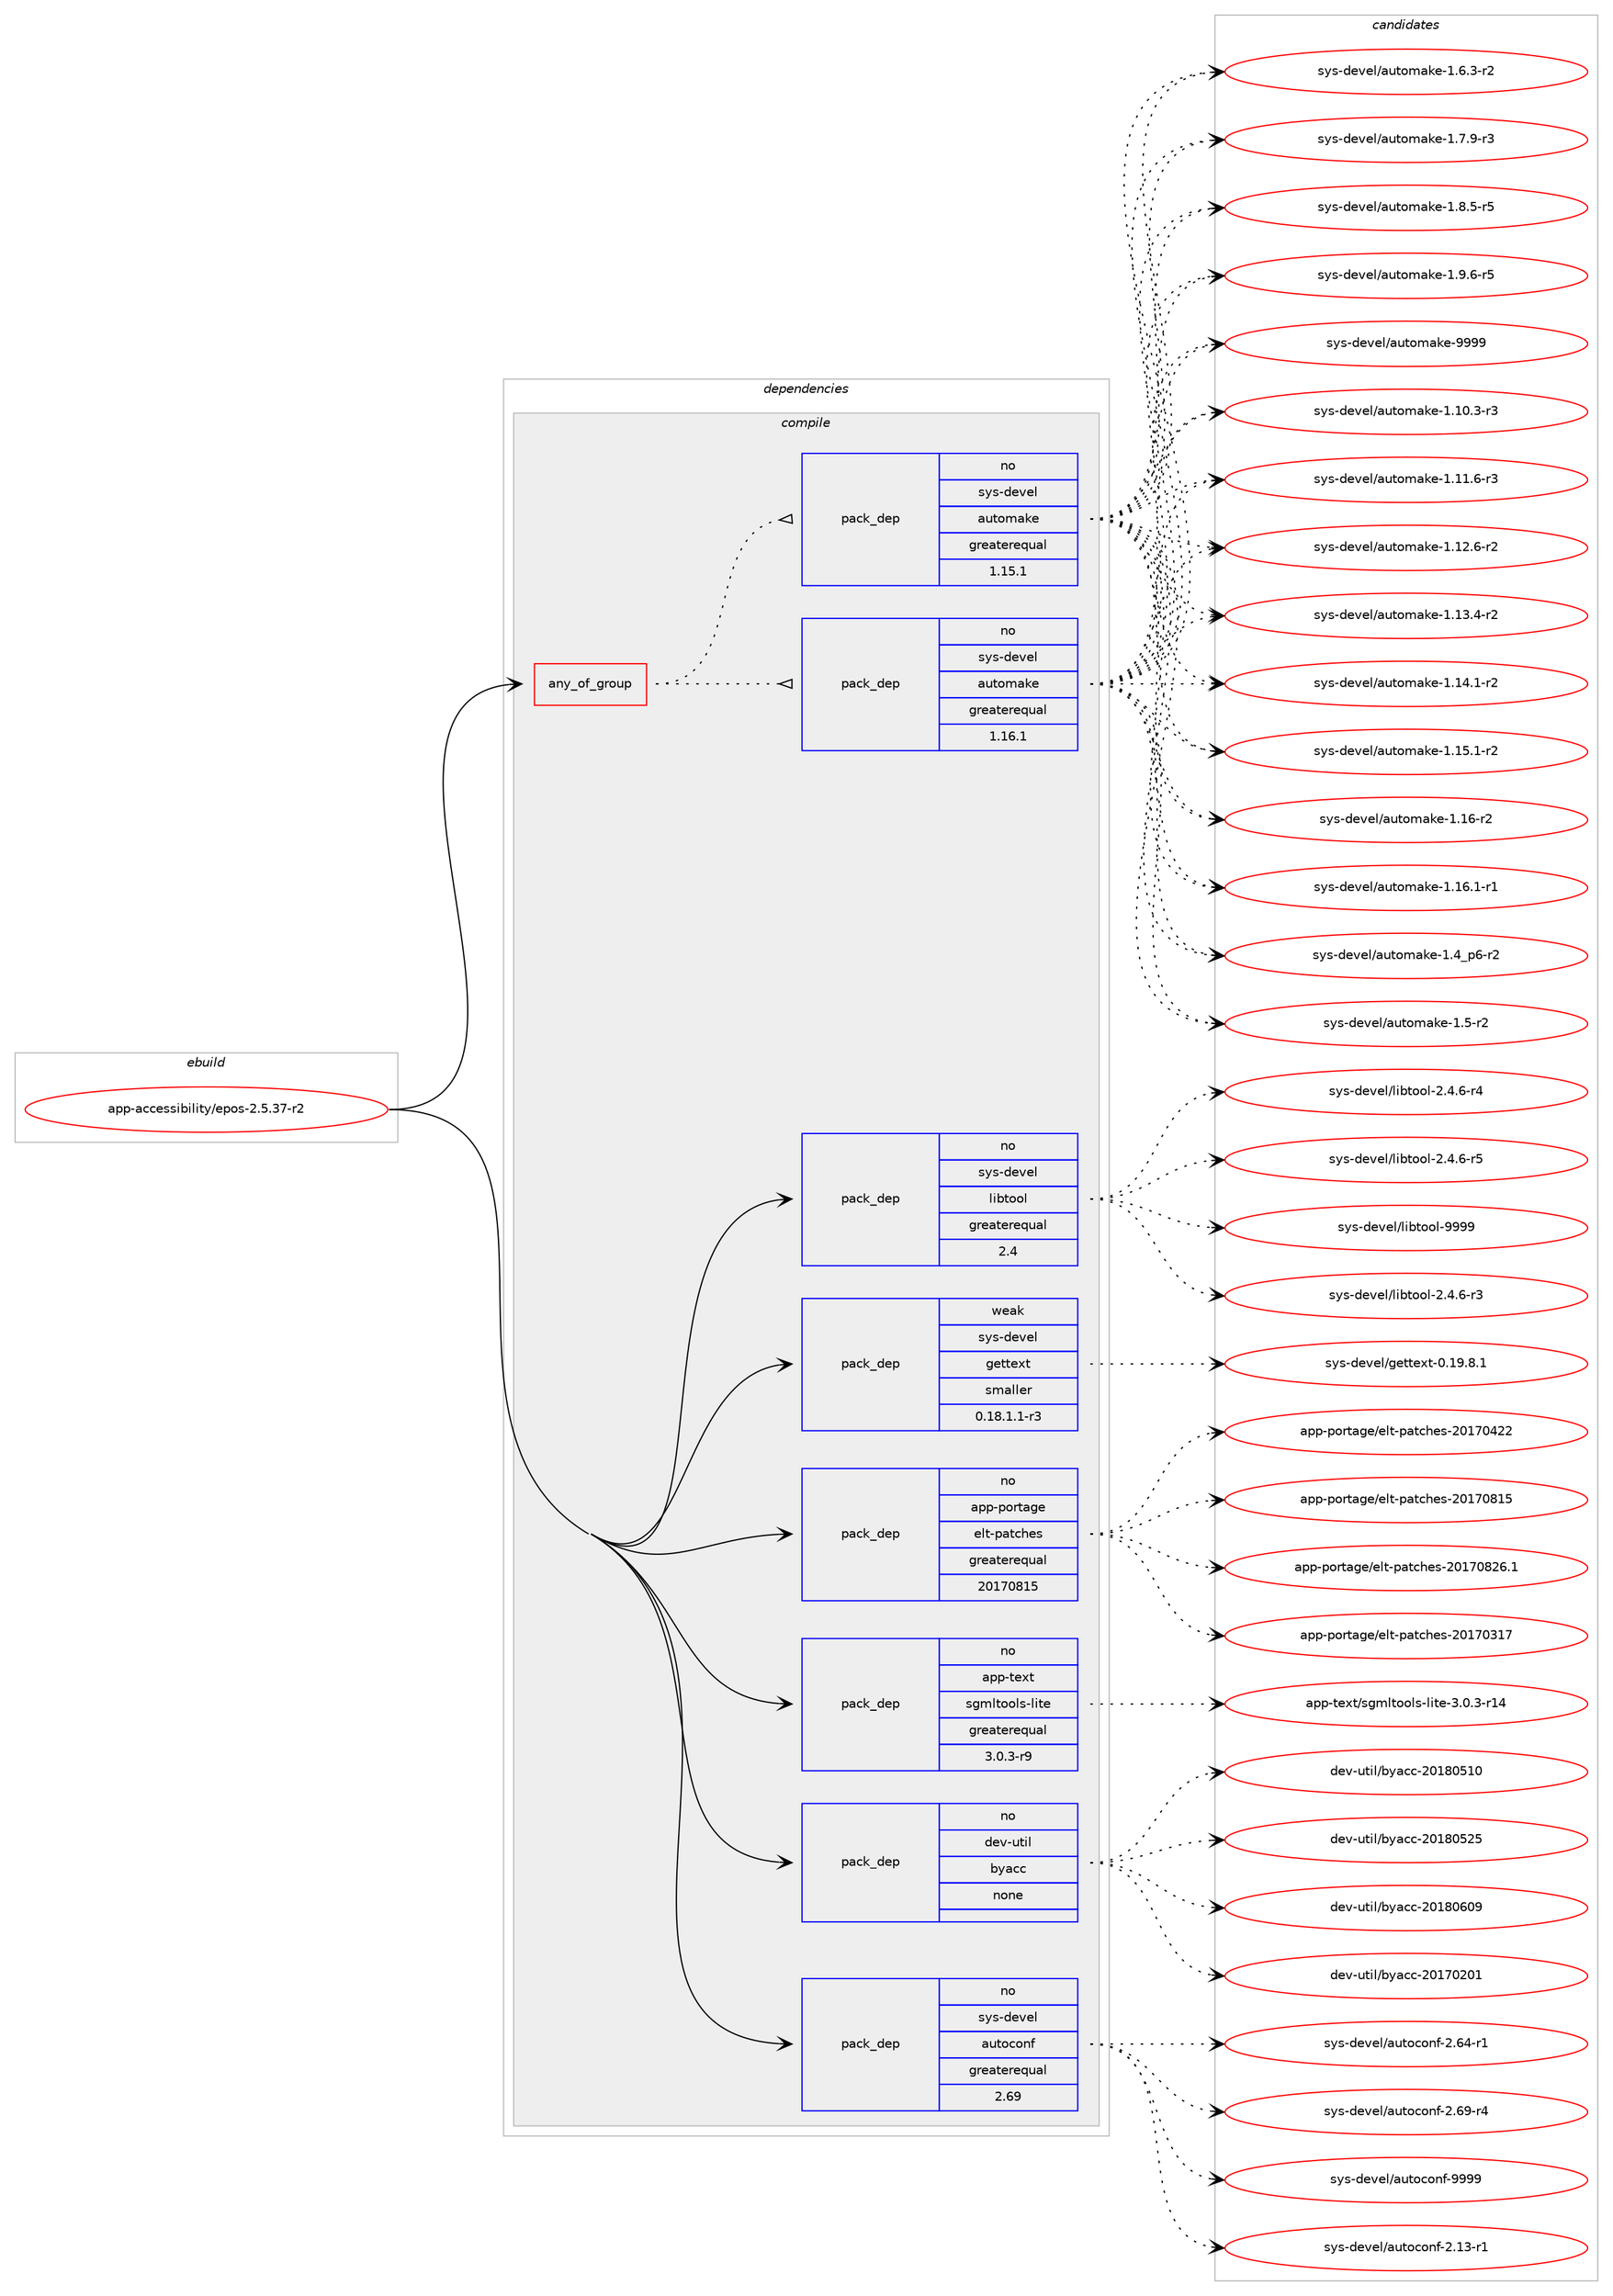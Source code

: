 digraph prolog {

# *************
# Graph options
# *************

newrank=true;
concentrate=true;
compound=true;
graph [rankdir=LR,fontname=Helvetica,fontsize=10,ranksep=1.5];#, ranksep=2.5, nodesep=0.2];
edge  [arrowhead=vee];
node  [fontname=Helvetica,fontsize=10];

# **********
# The ebuild
# **********

subgraph cluster_leftcol {
color=gray;
rank=same;
label=<<i>ebuild</i>>;
id [label="app-accessibility/epos-2.5.37-r2", color=red, width=4, href="../app-accessibility/epos-2.5.37-r2.svg"];
}

# ****************
# The dependencies
# ****************

subgraph cluster_midcol {
color=gray;
label=<<i>dependencies</i>>;
subgraph cluster_compile {
fillcolor="#eeeeee";
style=filled;
label=<<i>compile</i>>;
subgraph any19042 {
dependency1263136 [label=<<TABLE BORDER="0" CELLBORDER="1" CELLSPACING="0" CELLPADDING="4"><TR><TD CELLPADDING="10">any_of_group</TD></TR></TABLE>>, shape=none, color=red];subgraph pack899090 {
dependency1263137 [label=<<TABLE BORDER="0" CELLBORDER="1" CELLSPACING="0" CELLPADDING="4" WIDTH="220"><TR><TD ROWSPAN="6" CELLPADDING="30">pack_dep</TD></TR><TR><TD WIDTH="110">no</TD></TR><TR><TD>sys-devel</TD></TR><TR><TD>automake</TD></TR><TR><TD>greaterequal</TD></TR><TR><TD>1.16.1</TD></TR></TABLE>>, shape=none, color=blue];
}
dependency1263136:e -> dependency1263137:w [weight=20,style="dotted",arrowhead="oinv"];
subgraph pack899091 {
dependency1263138 [label=<<TABLE BORDER="0" CELLBORDER="1" CELLSPACING="0" CELLPADDING="4" WIDTH="220"><TR><TD ROWSPAN="6" CELLPADDING="30">pack_dep</TD></TR><TR><TD WIDTH="110">no</TD></TR><TR><TD>sys-devel</TD></TR><TR><TD>automake</TD></TR><TR><TD>greaterequal</TD></TR><TR><TD>1.15.1</TD></TR></TABLE>>, shape=none, color=blue];
}
dependency1263136:e -> dependency1263138:w [weight=20,style="dotted",arrowhead="oinv"];
}
id:e -> dependency1263136:w [weight=20,style="solid",arrowhead="vee"];
subgraph pack899092 {
dependency1263139 [label=<<TABLE BORDER="0" CELLBORDER="1" CELLSPACING="0" CELLPADDING="4" WIDTH="220"><TR><TD ROWSPAN="6" CELLPADDING="30">pack_dep</TD></TR><TR><TD WIDTH="110">no</TD></TR><TR><TD>app-portage</TD></TR><TR><TD>elt-patches</TD></TR><TR><TD>greaterequal</TD></TR><TR><TD>20170815</TD></TR></TABLE>>, shape=none, color=blue];
}
id:e -> dependency1263139:w [weight=20,style="solid",arrowhead="vee"];
subgraph pack899093 {
dependency1263140 [label=<<TABLE BORDER="0" CELLBORDER="1" CELLSPACING="0" CELLPADDING="4" WIDTH="220"><TR><TD ROWSPAN="6" CELLPADDING="30">pack_dep</TD></TR><TR><TD WIDTH="110">no</TD></TR><TR><TD>app-text</TD></TR><TR><TD>sgmltools-lite</TD></TR><TR><TD>greaterequal</TD></TR><TR><TD>3.0.3-r9</TD></TR></TABLE>>, shape=none, color=blue];
}
id:e -> dependency1263140:w [weight=20,style="solid",arrowhead="vee"];
subgraph pack899094 {
dependency1263141 [label=<<TABLE BORDER="0" CELLBORDER="1" CELLSPACING="0" CELLPADDING="4" WIDTH="220"><TR><TD ROWSPAN="6" CELLPADDING="30">pack_dep</TD></TR><TR><TD WIDTH="110">no</TD></TR><TR><TD>dev-util</TD></TR><TR><TD>byacc</TD></TR><TR><TD>none</TD></TR><TR><TD></TD></TR></TABLE>>, shape=none, color=blue];
}
id:e -> dependency1263141:w [weight=20,style="solid",arrowhead="vee"];
subgraph pack899095 {
dependency1263142 [label=<<TABLE BORDER="0" CELLBORDER="1" CELLSPACING="0" CELLPADDING="4" WIDTH="220"><TR><TD ROWSPAN="6" CELLPADDING="30">pack_dep</TD></TR><TR><TD WIDTH="110">no</TD></TR><TR><TD>sys-devel</TD></TR><TR><TD>autoconf</TD></TR><TR><TD>greaterequal</TD></TR><TR><TD>2.69</TD></TR></TABLE>>, shape=none, color=blue];
}
id:e -> dependency1263142:w [weight=20,style="solid",arrowhead="vee"];
subgraph pack899096 {
dependency1263143 [label=<<TABLE BORDER="0" CELLBORDER="1" CELLSPACING="0" CELLPADDING="4" WIDTH="220"><TR><TD ROWSPAN="6" CELLPADDING="30">pack_dep</TD></TR><TR><TD WIDTH="110">no</TD></TR><TR><TD>sys-devel</TD></TR><TR><TD>libtool</TD></TR><TR><TD>greaterequal</TD></TR><TR><TD>2.4</TD></TR></TABLE>>, shape=none, color=blue];
}
id:e -> dependency1263143:w [weight=20,style="solid",arrowhead="vee"];
subgraph pack899097 {
dependency1263144 [label=<<TABLE BORDER="0" CELLBORDER="1" CELLSPACING="0" CELLPADDING="4" WIDTH="220"><TR><TD ROWSPAN="6" CELLPADDING="30">pack_dep</TD></TR><TR><TD WIDTH="110">weak</TD></TR><TR><TD>sys-devel</TD></TR><TR><TD>gettext</TD></TR><TR><TD>smaller</TD></TR><TR><TD>0.18.1.1-r3</TD></TR></TABLE>>, shape=none, color=blue];
}
id:e -> dependency1263144:w [weight=20,style="solid",arrowhead="vee"];
}
subgraph cluster_compileandrun {
fillcolor="#eeeeee";
style=filled;
label=<<i>compile and run</i>>;
}
subgraph cluster_run {
fillcolor="#eeeeee";
style=filled;
label=<<i>run</i>>;
}
}

# **************
# The candidates
# **************

subgraph cluster_choices {
rank=same;
color=gray;
label=<<i>candidates</i>>;

subgraph choice899090 {
color=black;
nodesep=1;
choice11512111545100101118101108479711711611110997107101454946494846514511451 [label="sys-devel/automake-1.10.3-r3", color=red, width=4,href="../sys-devel/automake-1.10.3-r3.svg"];
choice11512111545100101118101108479711711611110997107101454946494946544511451 [label="sys-devel/automake-1.11.6-r3", color=red, width=4,href="../sys-devel/automake-1.11.6-r3.svg"];
choice11512111545100101118101108479711711611110997107101454946495046544511450 [label="sys-devel/automake-1.12.6-r2", color=red, width=4,href="../sys-devel/automake-1.12.6-r2.svg"];
choice11512111545100101118101108479711711611110997107101454946495146524511450 [label="sys-devel/automake-1.13.4-r2", color=red, width=4,href="../sys-devel/automake-1.13.4-r2.svg"];
choice11512111545100101118101108479711711611110997107101454946495246494511450 [label="sys-devel/automake-1.14.1-r2", color=red, width=4,href="../sys-devel/automake-1.14.1-r2.svg"];
choice11512111545100101118101108479711711611110997107101454946495346494511450 [label="sys-devel/automake-1.15.1-r2", color=red, width=4,href="../sys-devel/automake-1.15.1-r2.svg"];
choice1151211154510010111810110847971171161111099710710145494649544511450 [label="sys-devel/automake-1.16-r2", color=red, width=4,href="../sys-devel/automake-1.16-r2.svg"];
choice11512111545100101118101108479711711611110997107101454946495446494511449 [label="sys-devel/automake-1.16.1-r1", color=red, width=4,href="../sys-devel/automake-1.16.1-r1.svg"];
choice115121115451001011181011084797117116111109971071014549465295112544511450 [label="sys-devel/automake-1.4_p6-r2", color=red, width=4,href="../sys-devel/automake-1.4_p6-r2.svg"];
choice11512111545100101118101108479711711611110997107101454946534511450 [label="sys-devel/automake-1.5-r2", color=red, width=4,href="../sys-devel/automake-1.5-r2.svg"];
choice115121115451001011181011084797117116111109971071014549465446514511450 [label="sys-devel/automake-1.6.3-r2", color=red, width=4,href="../sys-devel/automake-1.6.3-r2.svg"];
choice115121115451001011181011084797117116111109971071014549465546574511451 [label="sys-devel/automake-1.7.9-r3", color=red, width=4,href="../sys-devel/automake-1.7.9-r3.svg"];
choice115121115451001011181011084797117116111109971071014549465646534511453 [label="sys-devel/automake-1.8.5-r5", color=red, width=4,href="../sys-devel/automake-1.8.5-r5.svg"];
choice115121115451001011181011084797117116111109971071014549465746544511453 [label="sys-devel/automake-1.9.6-r5", color=red, width=4,href="../sys-devel/automake-1.9.6-r5.svg"];
choice115121115451001011181011084797117116111109971071014557575757 [label="sys-devel/automake-9999", color=red, width=4,href="../sys-devel/automake-9999.svg"];
dependency1263137:e -> choice11512111545100101118101108479711711611110997107101454946494846514511451:w [style=dotted,weight="100"];
dependency1263137:e -> choice11512111545100101118101108479711711611110997107101454946494946544511451:w [style=dotted,weight="100"];
dependency1263137:e -> choice11512111545100101118101108479711711611110997107101454946495046544511450:w [style=dotted,weight="100"];
dependency1263137:e -> choice11512111545100101118101108479711711611110997107101454946495146524511450:w [style=dotted,weight="100"];
dependency1263137:e -> choice11512111545100101118101108479711711611110997107101454946495246494511450:w [style=dotted,weight="100"];
dependency1263137:e -> choice11512111545100101118101108479711711611110997107101454946495346494511450:w [style=dotted,weight="100"];
dependency1263137:e -> choice1151211154510010111810110847971171161111099710710145494649544511450:w [style=dotted,weight="100"];
dependency1263137:e -> choice11512111545100101118101108479711711611110997107101454946495446494511449:w [style=dotted,weight="100"];
dependency1263137:e -> choice115121115451001011181011084797117116111109971071014549465295112544511450:w [style=dotted,weight="100"];
dependency1263137:e -> choice11512111545100101118101108479711711611110997107101454946534511450:w [style=dotted,weight="100"];
dependency1263137:e -> choice115121115451001011181011084797117116111109971071014549465446514511450:w [style=dotted,weight="100"];
dependency1263137:e -> choice115121115451001011181011084797117116111109971071014549465546574511451:w [style=dotted,weight="100"];
dependency1263137:e -> choice115121115451001011181011084797117116111109971071014549465646534511453:w [style=dotted,weight="100"];
dependency1263137:e -> choice115121115451001011181011084797117116111109971071014549465746544511453:w [style=dotted,weight="100"];
dependency1263137:e -> choice115121115451001011181011084797117116111109971071014557575757:w [style=dotted,weight="100"];
}
subgraph choice899091 {
color=black;
nodesep=1;
choice11512111545100101118101108479711711611110997107101454946494846514511451 [label="sys-devel/automake-1.10.3-r3", color=red, width=4,href="../sys-devel/automake-1.10.3-r3.svg"];
choice11512111545100101118101108479711711611110997107101454946494946544511451 [label="sys-devel/automake-1.11.6-r3", color=red, width=4,href="../sys-devel/automake-1.11.6-r3.svg"];
choice11512111545100101118101108479711711611110997107101454946495046544511450 [label="sys-devel/automake-1.12.6-r2", color=red, width=4,href="../sys-devel/automake-1.12.6-r2.svg"];
choice11512111545100101118101108479711711611110997107101454946495146524511450 [label="sys-devel/automake-1.13.4-r2", color=red, width=4,href="../sys-devel/automake-1.13.4-r2.svg"];
choice11512111545100101118101108479711711611110997107101454946495246494511450 [label="sys-devel/automake-1.14.1-r2", color=red, width=4,href="../sys-devel/automake-1.14.1-r2.svg"];
choice11512111545100101118101108479711711611110997107101454946495346494511450 [label="sys-devel/automake-1.15.1-r2", color=red, width=4,href="../sys-devel/automake-1.15.1-r2.svg"];
choice1151211154510010111810110847971171161111099710710145494649544511450 [label="sys-devel/automake-1.16-r2", color=red, width=4,href="../sys-devel/automake-1.16-r2.svg"];
choice11512111545100101118101108479711711611110997107101454946495446494511449 [label="sys-devel/automake-1.16.1-r1", color=red, width=4,href="../sys-devel/automake-1.16.1-r1.svg"];
choice115121115451001011181011084797117116111109971071014549465295112544511450 [label="sys-devel/automake-1.4_p6-r2", color=red, width=4,href="../sys-devel/automake-1.4_p6-r2.svg"];
choice11512111545100101118101108479711711611110997107101454946534511450 [label="sys-devel/automake-1.5-r2", color=red, width=4,href="../sys-devel/automake-1.5-r2.svg"];
choice115121115451001011181011084797117116111109971071014549465446514511450 [label="sys-devel/automake-1.6.3-r2", color=red, width=4,href="../sys-devel/automake-1.6.3-r2.svg"];
choice115121115451001011181011084797117116111109971071014549465546574511451 [label="sys-devel/automake-1.7.9-r3", color=red, width=4,href="../sys-devel/automake-1.7.9-r3.svg"];
choice115121115451001011181011084797117116111109971071014549465646534511453 [label="sys-devel/automake-1.8.5-r5", color=red, width=4,href="../sys-devel/automake-1.8.5-r5.svg"];
choice115121115451001011181011084797117116111109971071014549465746544511453 [label="sys-devel/automake-1.9.6-r5", color=red, width=4,href="../sys-devel/automake-1.9.6-r5.svg"];
choice115121115451001011181011084797117116111109971071014557575757 [label="sys-devel/automake-9999", color=red, width=4,href="../sys-devel/automake-9999.svg"];
dependency1263138:e -> choice11512111545100101118101108479711711611110997107101454946494846514511451:w [style=dotted,weight="100"];
dependency1263138:e -> choice11512111545100101118101108479711711611110997107101454946494946544511451:w [style=dotted,weight="100"];
dependency1263138:e -> choice11512111545100101118101108479711711611110997107101454946495046544511450:w [style=dotted,weight="100"];
dependency1263138:e -> choice11512111545100101118101108479711711611110997107101454946495146524511450:w [style=dotted,weight="100"];
dependency1263138:e -> choice11512111545100101118101108479711711611110997107101454946495246494511450:w [style=dotted,weight="100"];
dependency1263138:e -> choice11512111545100101118101108479711711611110997107101454946495346494511450:w [style=dotted,weight="100"];
dependency1263138:e -> choice1151211154510010111810110847971171161111099710710145494649544511450:w [style=dotted,weight="100"];
dependency1263138:e -> choice11512111545100101118101108479711711611110997107101454946495446494511449:w [style=dotted,weight="100"];
dependency1263138:e -> choice115121115451001011181011084797117116111109971071014549465295112544511450:w [style=dotted,weight="100"];
dependency1263138:e -> choice11512111545100101118101108479711711611110997107101454946534511450:w [style=dotted,weight="100"];
dependency1263138:e -> choice115121115451001011181011084797117116111109971071014549465446514511450:w [style=dotted,weight="100"];
dependency1263138:e -> choice115121115451001011181011084797117116111109971071014549465546574511451:w [style=dotted,weight="100"];
dependency1263138:e -> choice115121115451001011181011084797117116111109971071014549465646534511453:w [style=dotted,weight="100"];
dependency1263138:e -> choice115121115451001011181011084797117116111109971071014549465746544511453:w [style=dotted,weight="100"];
dependency1263138:e -> choice115121115451001011181011084797117116111109971071014557575757:w [style=dotted,weight="100"];
}
subgraph choice899092 {
color=black;
nodesep=1;
choice97112112451121111141169710310147101108116451129711699104101115455048495548514955 [label="app-portage/elt-patches-20170317", color=red, width=4,href="../app-portage/elt-patches-20170317.svg"];
choice97112112451121111141169710310147101108116451129711699104101115455048495548525050 [label="app-portage/elt-patches-20170422", color=red, width=4,href="../app-portage/elt-patches-20170422.svg"];
choice97112112451121111141169710310147101108116451129711699104101115455048495548564953 [label="app-portage/elt-patches-20170815", color=red, width=4,href="../app-portage/elt-patches-20170815.svg"];
choice971121124511211111411697103101471011081164511297116991041011154550484955485650544649 [label="app-portage/elt-patches-20170826.1", color=red, width=4,href="../app-portage/elt-patches-20170826.1.svg"];
dependency1263139:e -> choice97112112451121111141169710310147101108116451129711699104101115455048495548514955:w [style=dotted,weight="100"];
dependency1263139:e -> choice97112112451121111141169710310147101108116451129711699104101115455048495548525050:w [style=dotted,weight="100"];
dependency1263139:e -> choice97112112451121111141169710310147101108116451129711699104101115455048495548564953:w [style=dotted,weight="100"];
dependency1263139:e -> choice971121124511211111411697103101471011081164511297116991041011154550484955485650544649:w [style=dotted,weight="100"];
}
subgraph choice899093 {
color=black;
nodesep=1;
choice97112112451161011201164711510310910811611111110811545108105116101455146484651451144952 [label="app-text/sgmltools-lite-3.0.3-r14", color=red, width=4,href="../app-text/sgmltools-lite-3.0.3-r14.svg"];
dependency1263140:e -> choice97112112451161011201164711510310910811611111110811545108105116101455146484651451144952:w [style=dotted,weight="100"];
}
subgraph choice899094 {
color=black;
nodesep=1;
choice100101118451171161051084798121979999455048495548504849 [label="dev-util/byacc-20170201", color=red, width=4,href="../dev-util/byacc-20170201.svg"];
choice100101118451171161051084798121979999455048495648534948 [label="dev-util/byacc-20180510", color=red, width=4,href="../dev-util/byacc-20180510.svg"];
choice100101118451171161051084798121979999455048495648535053 [label="dev-util/byacc-20180525", color=red, width=4,href="../dev-util/byacc-20180525.svg"];
choice100101118451171161051084798121979999455048495648544857 [label="dev-util/byacc-20180609", color=red, width=4,href="../dev-util/byacc-20180609.svg"];
dependency1263141:e -> choice100101118451171161051084798121979999455048495548504849:w [style=dotted,weight="100"];
dependency1263141:e -> choice100101118451171161051084798121979999455048495648534948:w [style=dotted,weight="100"];
dependency1263141:e -> choice100101118451171161051084798121979999455048495648535053:w [style=dotted,weight="100"];
dependency1263141:e -> choice100101118451171161051084798121979999455048495648544857:w [style=dotted,weight="100"];
}
subgraph choice899095 {
color=black;
nodesep=1;
choice1151211154510010111810110847971171161119911111010245504649514511449 [label="sys-devel/autoconf-2.13-r1", color=red, width=4,href="../sys-devel/autoconf-2.13-r1.svg"];
choice1151211154510010111810110847971171161119911111010245504654524511449 [label="sys-devel/autoconf-2.64-r1", color=red, width=4,href="../sys-devel/autoconf-2.64-r1.svg"];
choice1151211154510010111810110847971171161119911111010245504654574511452 [label="sys-devel/autoconf-2.69-r4", color=red, width=4,href="../sys-devel/autoconf-2.69-r4.svg"];
choice115121115451001011181011084797117116111991111101024557575757 [label="sys-devel/autoconf-9999", color=red, width=4,href="../sys-devel/autoconf-9999.svg"];
dependency1263142:e -> choice1151211154510010111810110847971171161119911111010245504649514511449:w [style=dotted,weight="100"];
dependency1263142:e -> choice1151211154510010111810110847971171161119911111010245504654524511449:w [style=dotted,weight="100"];
dependency1263142:e -> choice1151211154510010111810110847971171161119911111010245504654574511452:w [style=dotted,weight="100"];
dependency1263142:e -> choice115121115451001011181011084797117116111991111101024557575757:w [style=dotted,weight="100"];
}
subgraph choice899096 {
color=black;
nodesep=1;
choice1151211154510010111810110847108105981161111111084550465246544511451 [label="sys-devel/libtool-2.4.6-r3", color=red, width=4,href="../sys-devel/libtool-2.4.6-r3.svg"];
choice1151211154510010111810110847108105981161111111084550465246544511452 [label="sys-devel/libtool-2.4.6-r4", color=red, width=4,href="../sys-devel/libtool-2.4.6-r4.svg"];
choice1151211154510010111810110847108105981161111111084550465246544511453 [label="sys-devel/libtool-2.4.6-r5", color=red, width=4,href="../sys-devel/libtool-2.4.6-r5.svg"];
choice1151211154510010111810110847108105981161111111084557575757 [label="sys-devel/libtool-9999", color=red, width=4,href="../sys-devel/libtool-9999.svg"];
dependency1263143:e -> choice1151211154510010111810110847108105981161111111084550465246544511451:w [style=dotted,weight="100"];
dependency1263143:e -> choice1151211154510010111810110847108105981161111111084550465246544511452:w [style=dotted,weight="100"];
dependency1263143:e -> choice1151211154510010111810110847108105981161111111084550465246544511453:w [style=dotted,weight="100"];
dependency1263143:e -> choice1151211154510010111810110847108105981161111111084557575757:w [style=dotted,weight="100"];
}
subgraph choice899097 {
color=black;
nodesep=1;
choice1151211154510010111810110847103101116116101120116454846495746564649 [label="sys-devel/gettext-0.19.8.1", color=red, width=4,href="../sys-devel/gettext-0.19.8.1.svg"];
dependency1263144:e -> choice1151211154510010111810110847103101116116101120116454846495746564649:w [style=dotted,weight="100"];
}
}

}

